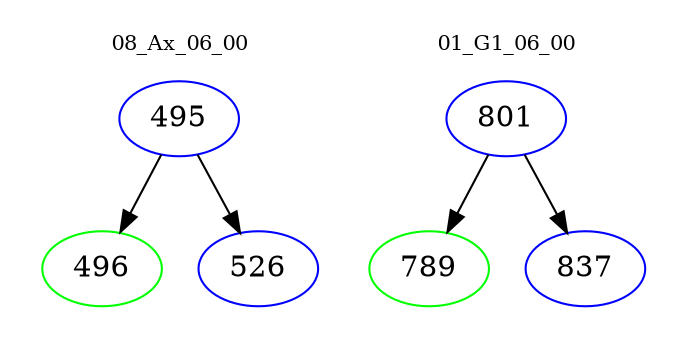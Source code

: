 digraph{
subgraph cluster_0 {
color = white
label = "08_Ax_06_00";
fontsize=10;
T0_495 [label="495", color="blue"]
T0_495 -> T0_496 [color="black"]
T0_496 [label="496", color="green"]
T0_495 -> T0_526 [color="black"]
T0_526 [label="526", color="blue"]
}
subgraph cluster_1 {
color = white
label = "01_G1_06_00";
fontsize=10;
T1_801 [label="801", color="blue"]
T1_801 -> T1_789 [color="black"]
T1_789 [label="789", color="green"]
T1_801 -> T1_837 [color="black"]
T1_837 [label="837", color="blue"]
}
}
